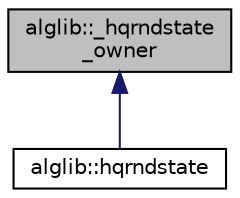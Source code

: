 digraph "alglib::_hqrndstate_owner"
{
  edge [fontname="Helvetica",fontsize="10",labelfontname="Helvetica",labelfontsize="10"];
  node [fontname="Helvetica",fontsize="10",shape=record];
  Node0 [label="alglib::_hqrndstate\l_owner",height=0.2,width=0.4,color="black", fillcolor="grey75", style="filled", fontcolor="black"];
  Node0 -> Node1 [dir="back",color="midnightblue",fontsize="10",style="solid",fontname="Helvetica"];
  Node1 [label="alglib::hqrndstate",height=0.2,width=0.4,color="black", fillcolor="white", style="filled",URL="$classalglib_1_1hqrndstate.html"];
}
